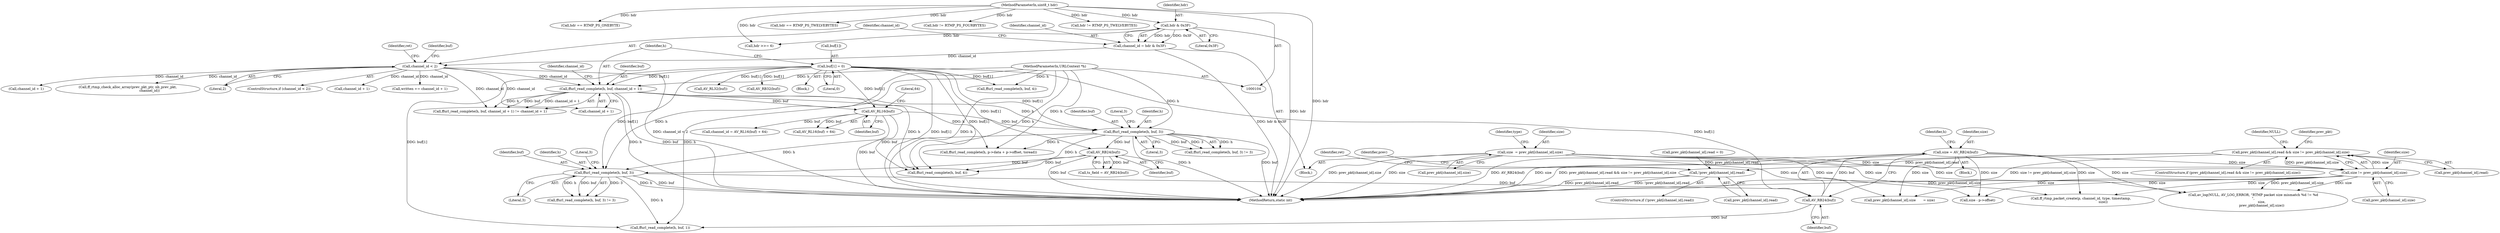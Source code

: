 digraph "0_FFmpeg_7d57ca4d9a75562fa32e40766211de150f8b3ee7@API" {
"1000338" [label="(Call,prev_pkt[channel_id].read && size != prev_pkt[channel_id].size)"];
"1000344" [label="(Call,size != prev_pkt[channel_id].size)"];
"1000259" [label="(Call,size = AV_RB24(buf))"];
"1000261" [label="(Call,AV_RB24(buf))"];
"1000141" [label="(Call,buf[1] = 0)"];
"1000248" [label="(Call,ffurl_read_complete(h, buf, 3))"];
"1000226" [label="(Call,ffurl_read_complete(h, buf, 3))"];
"1000148" [label="(Call,ffurl_read_complete(h, buf, channel_id + 1))"];
"1000105" [label="(MethodParameterIn,URLContext *h)"];
"1000137" [label="(Call,channel_id < 2)"];
"1000131" [label="(Call,channel_id = hdr & 0x3F)"];
"1000133" [label="(Call,hdr & 0x3F)"];
"1000110" [label="(MethodParameterIn,uint8_t hdr)"];
"1000168" [label="(Call,AV_RL16(buf))"];
"1000239" [label="(Call,AV_RB24(buf))"];
"1000186" [label="(Call,size  = prev_pkt[channel_id].size)"];
"1000375" [label="(Call,!prev_pkt[channel_id].read)"];
"1000353" [label="(Identifier,NULL)"];
"1000143" [label="(Identifier,buf)"];
"1000261" [label="(Call,AV_RB24(buf))"];
"1000281" [label="(Call,hdr == RTMP_PS_TWELVEBYTES)"];
"1000187" [label="(Identifier,size)"];
"1000135" [label="(Literal,0x3F)"];
"1000265" [label="(Call,ffurl_read_complete(h, buf, 1))"];
"1000111" [label="(Block,)"];
"1000155" [label="(Identifier,channel_id)"];
"1000386" [label="(Call,ff_rtmp_packet_create(p, channel_id, type, timestamp,\n                                          size))"];
"1000140" [label="(Block,)"];
"1000339" [label="(Call,prev_pkt[channel_id].read)"];
"1000252" [label="(Literal,3)"];
"1000145" [label="(Literal,0)"];
"1000300" [label="(Call,AV_RL32(buf))"];
"1000533" [label="(Call,size - p->offset)"];
"1000346" [label="(Call,prev_pkt[channel_id].size)"];
"1000186" [label="(Call,size  = prev_pkt[channel_id].size)"];
"1000337" [label="(ControlStructure,if (prev_pkt[channel_id].read && size != prev_pkt[channel_id].size))"];
"1000160" [label="(Call,written += channel_id + 1)"];
"1000545" [label="(Call,ffurl_read_complete(h, p->data + p->offset, toread))"];
"1000228" [label="(Identifier,buf)"];
"1000165" [label="(Call,channel_id = AV_RL16(buf) + 64)"];
"1000260" [label="(Identifier,size)"];
"1000226" [label="(Call,ffurl_read_complete(h, buf, 3))"];
"1000194" [label="(Identifier,type)"];
"1000137" [label="(Call,channel_id < 2)"];
"1000245" [label="(Block,)"];
"1000162" [label="(Call,channel_id + 1)"];
"1000225" [label="(Call,ffurl_read_complete(h, buf, 3) != 3)"];
"1000345" [label="(Identifier,size)"];
"1000344" [label="(Call,size != prev_pkt[channel_id].size)"];
"1000175" [label="(Call,ff_rtmp_check_alloc_array(prev_pkt_ptr, nb_prev_pkt,\n                                         channel_id))"];
"1000242" [label="(Call,hdr != RTMP_PS_FOURBYTES)"];
"1000262" [label="(Identifier,buf)"];
"1000229" [label="(Literal,3)"];
"1000151" [label="(Call,channel_id + 1)"];
"1000248" [label="(Call,ffurl_read_complete(h, buf, 3))"];
"1000132" [label="(Identifier,channel_id)"];
"1000105" [label="(MethodParameterIn,URLContext *h)"];
"1000251" [label="(Literal,3)"];
"1000131" [label="(Call,channel_id = hdr & 0x3F)"];
"1000230" [label="(Literal,3)"];
"1000150" [label="(Identifier,buf)"];
"1000169" [label="(Identifier,buf)"];
"1000227" [label="(Identifier,h)"];
"1000134" [label="(Identifier,hdr)"];
"1000249" [label="(Identifier,h)"];
"1000174" [label="(Identifier,ret)"];
"1000327" [label="(Call,hdr != RTMP_PS_TWELVEBYTES)"];
"1000250" [label="(Identifier,buf)"];
"1000375" [label="(Call,!prev_pkt[channel_id].read)"];
"1000141" [label="(Call,buf[1] = 0)"];
"1000188" [label="(Call,prev_pkt[channel_id].size)"];
"1000247" [label="(Call,ffurl_read_complete(h, buf, 3) != 3)"];
"1000378" [label="(Identifier,prev_pkt)"];
"1000110" [label="(MethodParameterIn,uint8_t hdr)"];
"1000148" [label="(Call,ffurl_read_complete(h, buf, channel_id + 1))"];
"1000167" [label="(Call,AV_RL16(buf) + 64)"];
"1000385" [label="(Identifier,ret)"];
"1000627" [label="(MethodReturn,static int)"];
"1000309" [label="(Call,ffurl_read_complete(h, buf, 4))"];
"1000139" [label="(Literal,2)"];
"1000319" [label="(Call,AV_RB32(buf))"];
"1000423" [label="(Identifier,prev)"];
"1000211" [label="(Call,hdr == RTMP_PS_ONEBYTE)"];
"1000367" [label="(Call,prev_pkt[channel_id].read = 0)"];
"1000352" [label="(Call,av_log(NULL, AV_LOG_ERROR, \"RTMP packet size mismatch %d != %d\n\",\n                size,\n                prev_pkt[channel_id].size))"];
"1000374" [label="(ControlStructure,if (!prev_pkt[channel_id].read))"];
"1000376" [label="(Call,prev_pkt[channel_id].read)"];
"1000207" [label="(Call,hdr >>= 6)"];
"1000136" [label="(ControlStructure,if (channel_id < 2))"];
"1000266" [label="(Identifier,h)"];
"1000170" [label="(Literal,64)"];
"1000133" [label="(Call,hdr & 0x3F)"];
"1000142" [label="(Call,buf[1])"];
"1000338" [label="(Call,prev_pkt[channel_id].read && size != prev_pkt[channel_id].size)"];
"1000287" [label="(Call,ffurl_read_complete(h, buf, 4))"];
"1000237" [label="(Call,ts_field = AV_RB24(buf))"];
"1000168" [label="(Call,AV_RL16(buf))"];
"1000138" [label="(Identifier,channel_id)"];
"1000154" [label="(Call,channel_id + 1)"];
"1000149" [label="(Identifier,h)"];
"1000259" [label="(Call,size = AV_RB24(buf))"];
"1000517" [label="(Call,prev_pkt[channel_id].size       = size)"];
"1000147" [label="(Call,ffurl_read_complete(h, buf, channel_id + 1) != channel_id + 1)"];
"1000240" [label="(Identifier,buf)"];
"1000239" [label="(Call,AV_RB24(buf))"];
"1000338" -> "1000337"  [label="AST: "];
"1000338" -> "1000339"  [label="CFG: "];
"1000338" -> "1000344"  [label="CFG: "];
"1000339" -> "1000338"  [label="AST: "];
"1000344" -> "1000338"  [label="AST: "];
"1000353" -> "1000338"  [label="CFG: "];
"1000378" -> "1000338"  [label="CFG: "];
"1000338" -> "1000627"  [label="DDG: size != prev_pkt[channel_id].size"];
"1000338" -> "1000627"  [label="DDG: prev_pkt[channel_id].read && size != prev_pkt[channel_id].size"];
"1000344" -> "1000338"  [label="DDG: size"];
"1000344" -> "1000338"  [label="DDG: prev_pkt[channel_id].size"];
"1000338" -> "1000375"  [label="DDG: prev_pkt[channel_id].read"];
"1000344" -> "1000346"  [label="CFG: "];
"1000345" -> "1000344"  [label="AST: "];
"1000346" -> "1000344"  [label="AST: "];
"1000344" -> "1000627"  [label="DDG: prev_pkt[channel_id].size"];
"1000259" -> "1000344"  [label="DDG: size"];
"1000186" -> "1000344"  [label="DDG: size"];
"1000344" -> "1000352"  [label="DDG: size"];
"1000344" -> "1000352"  [label="DDG: prev_pkt[channel_id].size"];
"1000344" -> "1000386"  [label="DDG: size"];
"1000344" -> "1000517"  [label="DDG: size"];
"1000344" -> "1000533"  [label="DDG: size"];
"1000259" -> "1000245"  [label="AST: "];
"1000259" -> "1000261"  [label="CFG: "];
"1000260" -> "1000259"  [label="AST: "];
"1000261" -> "1000259"  [label="AST: "];
"1000266" -> "1000259"  [label="CFG: "];
"1000259" -> "1000627"  [label="DDG: size"];
"1000259" -> "1000627"  [label="DDG: AV_RB24(buf)"];
"1000261" -> "1000259"  [label="DDG: buf"];
"1000259" -> "1000352"  [label="DDG: size"];
"1000259" -> "1000386"  [label="DDG: size"];
"1000259" -> "1000517"  [label="DDG: size"];
"1000259" -> "1000533"  [label="DDG: size"];
"1000261" -> "1000262"  [label="CFG: "];
"1000262" -> "1000261"  [label="AST: "];
"1000141" -> "1000261"  [label="DDG: buf[1]"];
"1000248" -> "1000261"  [label="DDG: buf"];
"1000261" -> "1000265"  [label="DDG: buf"];
"1000141" -> "1000140"  [label="AST: "];
"1000141" -> "1000145"  [label="CFG: "];
"1000142" -> "1000141"  [label="AST: "];
"1000145" -> "1000141"  [label="AST: "];
"1000149" -> "1000141"  [label="CFG: "];
"1000141" -> "1000627"  [label="DDG: buf[1]"];
"1000141" -> "1000148"  [label="DDG: buf[1]"];
"1000141" -> "1000168"  [label="DDG: buf[1]"];
"1000141" -> "1000226"  [label="DDG: buf[1]"];
"1000141" -> "1000239"  [label="DDG: buf[1]"];
"1000141" -> "1000248"  [label="DDG: buf[1]"];
"1000141" -> "1000265"  [label="DDG: buf[1]"];
"1000141" -> "1000287"  [label="DDG: buf[1]"];
"1000141" -> "1000300"  [label="DDG: buf[1]"];
"1000141" -> "1000309"  [label="DDG: buf[1]"];
"1000141" -> "1000319"  [label="DDG: buf[1]"];
"1000248" -> "1000247"  [label="AST: "];
"1000248" -> "1000251"  [label="CFG: "];
"1000249" -> "1000248"  [label="AST: "];
"1000250" -> "1000248"  [label="AST: "];
"1000251" -> "1000248"  [label="AST: "];
"1000252" -> "1000248"  [label="CFG: "];
"1000248" -> "1000627"  [label="DDG: buf"];
"1000248" -> "1000627"  [label="DDG: h"];
"1000248" -> "1000247"  [label="DDG: h"];
"1000248" -> "1000247"  [label="DDG: buf"];
"1000248" -> "1000247"  [label="DDG: 3"];
"1000226" -> "1000248"  [label="DDG: h"];
"1000105" -> "1000248"  [label="DDG: h"];
"1000239" -> "1000248"  [label="DDG: buf"];
"1000248" -> "1000265"  [label="DDG: h"];
"1000226" -> "1000225"  [label="AST: "];
"1000226" -> "1000229"  [label="CFG: "];
"1000227" -> "1000226"  [label="AST: "];
"1000228" -> "1000226"  [label="AST: "];
"1000229" -> "1000226"  [label="AST: "];
"1000230" -> "1000226"  [label="CFG: "];
"1000226" -> "1000627"  [label="DDG: h"];
"1000226" -> "1000627"  [label="DDG: buf"];
"1000226" -> "1000225"  [label="DDG: h"];
"1000226" -> "1000225"  [label="DDG: buf"];
"1000226" -> "1000225"  [label="DDG: 3"];
"1000148" -> "1000226"  [label="DDG: h"];
"1000105" -> "1000226"  [label="DDG: h"];
"1000168" -> "1000226"  [label="DDG: buf"];
"1000226" -> "1000239"  [label="DDG: buf"];
"1000226" -> "1000309"  [label="DDG: h"];
"1000226" -> "1000545"  [label="DDG: h"];
"1000148" -> "1000147"  [label="AST: "];
"1000148" -> "1000151"  [label="CFG: "];
"1000149" -> "1000148"  [label="AST: "];
"1000150" -> "1000148"  [label="AST: "];
"1000151" -> "1000148"  [label="AST: "];
"1000155" -> "1000148"  [label="CFG: "];
"1000148" -> "1000627"  [label="DDG: h"];
"1000148" -> "1000627"  [label="DDG: buf"];
"1000148" -> "1000147"  [label="DDG: h"];
"1000148" -> "1000147"  [label="DDG: buf"];
"1000148" -> "1000147"  [label="DDG: channel_id + 1"];
"1000105" -> "1000148"  [label="DDG: h"];
"1000137" -> "1000148"  [label="DDG: channel_id"];
"1000148" -> "1000168"  [label="DDG: buf"];
"1000148" -> "1000309"  [label="DDG: h"];
"1000148" -> "1000545"  [label="DDG: h"];
"1000105" -> "1000104"  [label="AST: "];
"1000105" -> "1000627"  [label="DDG: h"];
"1000105" -> "1000265"  [label="DDG: h"];
"1000105" -> "1000287"  [label="DDG: h"];
"1000105" -> "1000309"  [label="DDG: h"];
"1000105" -> "1000545"  [label="DDG: h"];
"1000137" -> "1000136"  [label="AST: "];
"1000137" -> "1000139"  [label="CFG: "];
"1000138" -> "1000137"  [label="AST: "];
"1000139" -> "1000137"  [label="AST: "];
"1000143" -> "1000137"  [label="CFG: "];
"1000174" -> "1000137"  [label="CFG: "];
"1000137" -> "1000627"  [label="DDG: channel_id < 2"];
"1000131" -> "1000137"  [label="DDG: channel_id"];
"1000137" -> "1000151"  [label="DDG: channel_id"];
"1000137" -> "1000147"  [label="DDG: channel_id"];
"1000137" -> "1000154"  [label="DDG: channel_id"];
"1000137" -> "1000160"  [label="DDG: channel_id"];
"1000137" -> "1000162"  [label="DDG: channel_id"];
"1000137" -> "1000175"  [label="DDG: channel_id"];
"1000131" -> "1000111"  [label="AST: "];
"1000131" -> "1000133"  [label="CFG: "];
"1000132" -> "1000131"  [label="AST: "];
"1000133" -> "1000131"  [label="AST: "];
"1000138" -> "1000131"  [label="CFG: "];
"1000131" -> "1000627"  [label="DDG: hdr & 0x3F"];
"1000133" -> "1000131"  [label="DDG: hdr"];
"1000133" -> "1000131"  [label="DDG: 0x3F"];
"1000133" -> "1000135"  [label="CFG: "];
"1000134" -> "1000133"  [label="AST: "];
"1000135" -> "1000133"  [label="AST: "];
"1000133" -> "1000627"  [label="DDG: hdr"];
"1000110" -> "1000133"  [label="DDG: hdr"];
"1000133" -> "1000207"  [label="DDG: hdr"];
"1000110" -> "1000104"  [label="AST: "];
"1000110" -> "1000627"  [label="DDG: hdr"];
"1000110" -> "1000207"  [label="DDG: hdr"];
"1000110" -> "1000211"  [label="DDG: hdr"];
"1000110" -> "1000242"  [label="DDG: hdr"];
"1000110" -> "1000281"  [label="DDG: hdr"];
"1000110" -> "1000327"  [label="DDG: hdr"];
"1000168" -> "1000167"  [label="AST: "];
"1000168" -> "1000169"  [label="CFG: "];
"1000169" -> "1000168"  [label="AST: "];
"1000170" -> "1000168"  [label="CFG: "];
"1000168" -> "1000627"  [label="DDG: buf"];
"1000168" -> "1000165"  [label="DDG: buf"];
"1000168" -> "1000167"  [label="DDG: buf"];
"1000168" -> "1000309"  [label="DDG: buf"];
"1000239" -> "1000237"  [label="AST: "];
"1000239" -> "1000240"  [label="CFG: "];
"1000240" -> "1000239"  [label="AST: "];
"1000237" -> "1000239"  [label="CFG: "];
"1000239" -> "1000627"  [label="DDG: buf"];
"1000239" -> "1000237"  [label="DDG: buf"];
"1000239" -> "1000309"  [label="DDG: buf"];
"1000186" -> "1000111"  [label="AST: "];
"1000186" -> "1000188"  [label="CFG: "];
"1000187" -> "1000186"  [label="AST: "];
"1000188" -> "1000186"  [label="AST: "];
"1000194" -> "1000186"  [label="CFG: "];
"1000186" -> "1000627"  [label="DDG: prev_pkt[channel_id].size"];
"1000186" -> "1000627"  [label="DDG: size"];
"1000186" -> "1000352"  [label="DDG: size"];
"1000186" -> "1000386"  [label="DDG: size"];
"1000186" -> "1000517"  [label="DDG: size"];
"1000186" -> "1000533"  [label="DDG: size"];
"1000375" -> "1000374"  [label="AST: "];
"1000375" -> "1000376"  [label="CFG: "];
"1000376" -> "1000375"  [label="AST: "];
"1000385" -> "1000375"  [label="CFG: "];
"1000423" -> "1000375"  [label="CFG: "];
"1000375" -> "1000627"  [label="DDG: prev_pkt[channel_id].read"];
"1000375" -> "1000627"  [label="DDG: !prev_pkt[channel_id].read"];
"1000367" -> "1000375"  [label="DDG: prev_pkt[channel_id].read"];
}
